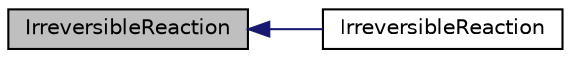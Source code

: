 digraph "IrreversibleReaction"
{
  bgcolor="transparent";
  edge [fontname="Helvetica",fontsize="10",labelfontname="Helvetica",labelfontsize="10"];
  node [fontname="Helvetica",fontsize="10",shape=record];
  rankdir="LR";
  Node1 [label="IrreversibleReaction",height=0.2,width=0.4,color="black", fillcolor="grey75", style="filled", fontcolor="black"];
  Node1 -> Node2 [dir="back",color="midnightblue",fontsize="10",style="solid",fontname="Helvetica"];
  Node2 [label="IrreversibleReaction",height=0.2,width=0.4,color="black",URL="$a01189.html#a5b828583ca53600f3df63dc37730ec5e",tooltip="Construct from Istream. "];
}

